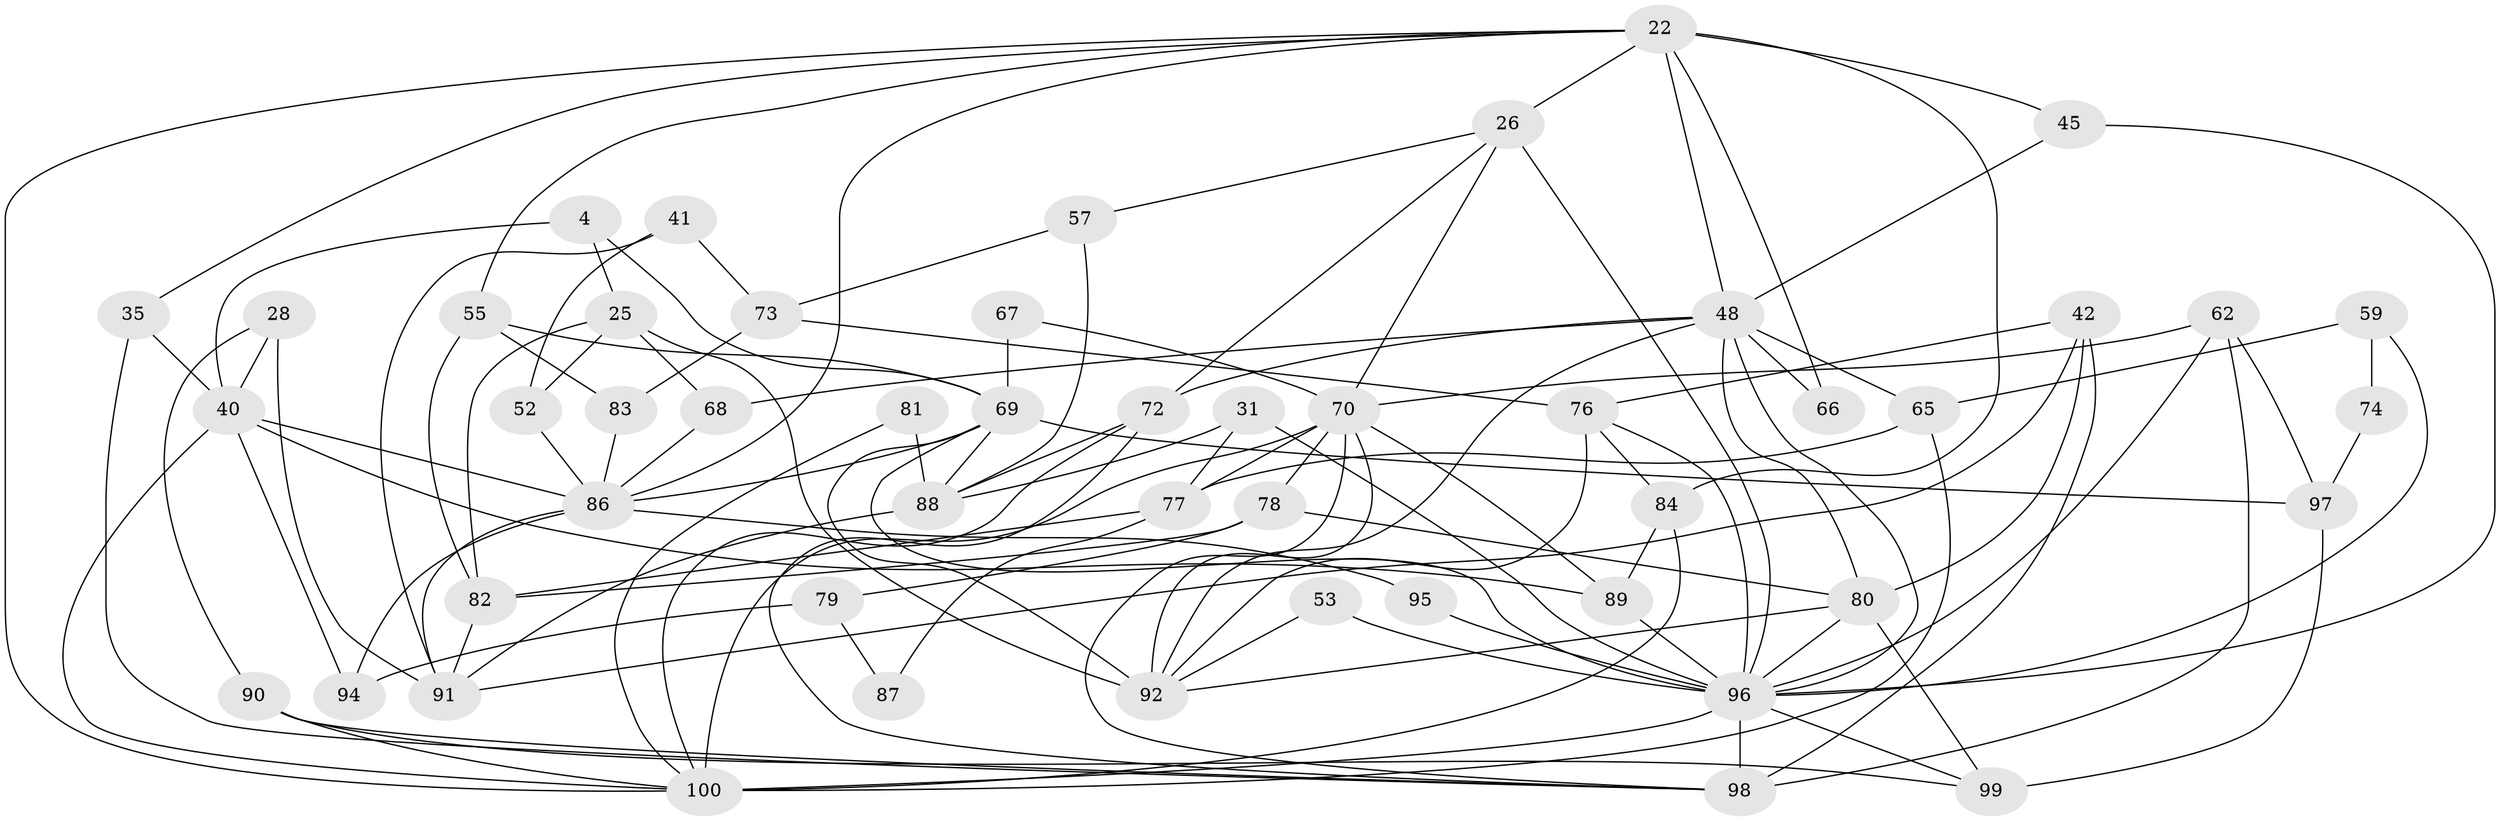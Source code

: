 // original degree distribution, {3: 0.33, 5: 0.13, 7: 0.06, 2: 0.14, 8: 0.02, 4: 0.21, 6: 0.11}
// Generated by graph-tools (version 1.1) at 2025/51/03/09/25 04:51:46]
// undirected, 50 vertices, 117 edges
graph export_dot {
graph [start="1"]
  node [color=gray90,style=filled];
  4;
  22 [super="+5"];
  25;
  26 [super="+14"];
  28;
  31;
  35;
  40 [super="+18"];
  41;
  42;
  45 [super="+15"];
  48 [super="+27+36"];
  52;
  53;
  55;
  57;
  59;
  62 [super="+13"];
  65;
  66 [super="+63"];
  67;
  68;
  69 [super="+1+46+17"];
  70 [super="+11+49"];
  72 [super="+44"];
  73 [super="+20"];
  74;
  76 [super="+47"];
  77 [super="+29+43"];
  78;
  79;
  80 [super="+61"];
  81;
  82 [super="+38"];
  83;
  84;
  86 [super="+50+19"];
  87;
  88 [super="+58"];
  89;
  90 [super="+9+75"];
  91;
  92 [super="+24+56"];
  94;
  95;
  96 [super="+8+64+93+39"];
  97 [super="+85"];
  98 [super="+10+71"];
  99 [super="+6"];
  100 [super="+21+60"];
  4 -- 25;
  4 -- 40;
  4 -- 69;
  22 -- 35;
  22 -- 45 [weight=2];
  22 -- 84 [weight=2];
  22 -- 86;
  22 -- 66;
  22 -- 55;
  22 -- 26 [weight=2];
  22 -- 48;
  22 -- 100;
  25 -- 52;
  25 -- 68;
  25 -- 82;
  25 -- 92;
  26 -- 72;
  26 -- 57;
  26 -- 70;
  26 -- 96;
  28 -- 40 [weight=2];
  28 -- 91;
  28 -- 90;
  31 -- 88;
  31 -- 77;
  31 -- 96;
  35 -- 40;
  35 -- 98;
  40 -- 89;
  40 -- 86 [weight=2];
  40 -- 94 [weight=2];
  40 -- 100 [weight=2];
  41 -- 91;
  41 -- 73;
  41 -- 52;
  42 -- 80;
  42 -- 91;
  42 -- 76;
  42 -- 98;
  45 -- 48;
  45 -- 96;
  48 -- 65 [weight=2];
  48 -- 72 [weight=2];
  48 -- 80 [weight=3];
  48 -- 66 [weight=2];
  48 -- 68;
  48 -- 96 [weight=2];
  48 -- 92;
  52 -- 86;
  53 -- 92;
  53 -- 96;
  55 -- 83;
  55 -- 69;
  55 -- 82;
  57 -- 88;
  57 -- 73;
  59 -- 65;
  59 -- 74;
  59 -- 96;
  62 -- 98;
  62 -- 97 [weight=2];
  62 -- 70;
  62 -- 96 [weight=2];
  65 -- 100;
  65 -- 77;
  67 -- 70;
  67 -- 69;
  68 -- 86;
  69 -- 88 [weight=3];
  69 -- 97;
  69 -- 86;
  69 -- 92 [weight=2];
  69 -- 96 [weight=3];
  70 -- 100 [weight=2];
  70 -- 77 [weight=3];
  70 -- 78;
  70 -- 92;
  70 -- 98;
  70 -- 89;
  72 -- 88 [weight=2];
  72 -- 100;
  72 -- 98;
  73 -- 83;
  73 -- 76;
  74 -- 97;
  76 -- 96;
  76 -- 92;
  76 -- 84;
  77 -- 87;
  77 -- 82;
  78 -- 79;
  78 -- 80;
  78 -- 82;
  79 -- 94;
  79 -- 87;
  80 -- 96 [weight=2];
  80 -- 92;
  80 -- 99;
  81 -- 88;
  81 -- 100;
  82 -- 91;
  83 -- 86 [weight=2];
  84 -- 89;
  84 -- 100;
  86 -- 91 [weight=2];
  86 -- 95;
  86 -- 94;
  88 -- 91;
  89 -- 96 [weight=2];
  90 -- 99;
  90 -- 100;
  90 -- 98 [weight=2];
  95 -- 96;
  96 -- 100 [weight=2];
  96 -- 98 [weight=4];
  96 -- 99;
  97 -- 99;
}
